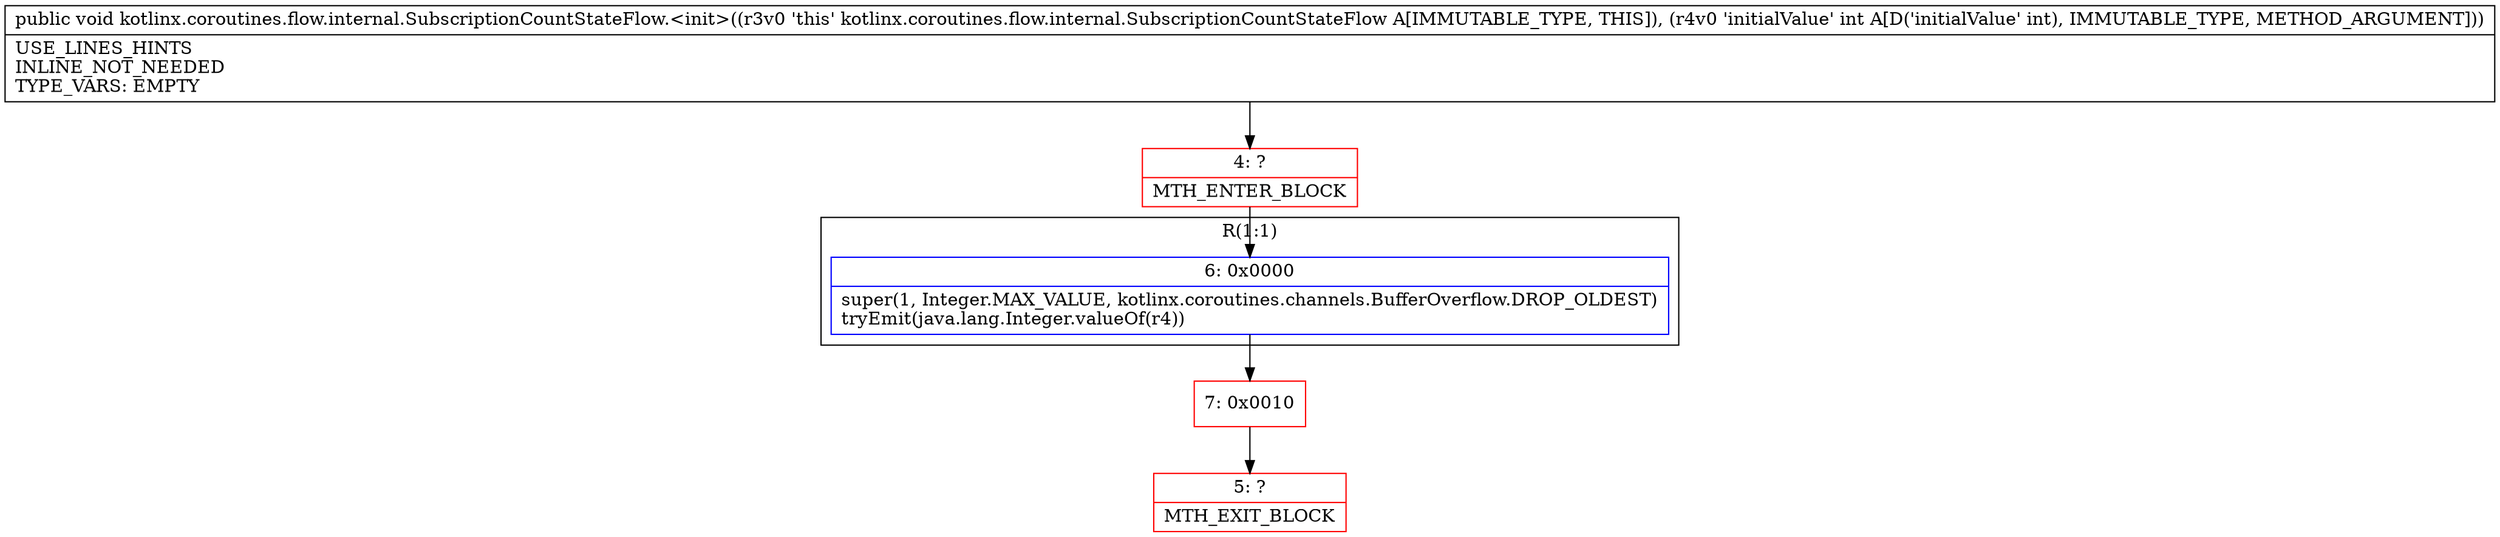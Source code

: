 digraph "CFG forkotlinx.coroutines.flow.internal.SubscriptionCountStateFlow.\<init\>(I)V" {
subgraph cluster_Region_125269434 {
label = "R(1:1)";
node [shape=record,color=blue];
Node_6 [shape=record,label="{6\:\ 0x0000|super(1, Integer.MAX_VALUE, kotlinx.coroutines.channels.BufferOverflow.DROP_OLDEST)\ltryEmit(java.lang.Integer.valueOf(r4))\l}"];
}
Node_4 [shape=record,color=red,label="{4\:\ ?|MTH_ENTER_BLOCK\l}"];
Node_7 [shape=record,color=red,label="{7\:\ 0x0010}"];
Node_5 [shape=record,color=red,label="{5\:\ ?|MTH_EXIT_BLOCK\l}"];
MethodNode[shape=record,label="{public void kotlinx.coroutines.flow.internal.SubscriptionCountStateFlow.\<init\>((r3v0 'this' kotlinx.coroutines.flow.internal.SubscriptionCountStateFlow A[IMMUTABLE_TYPE, THIS]), (r4v0 'initialValue' int A[D('initialValue' int), IMMUTABLE_TYPE, METHOD_ARGUMENT]))  | USE_LINES_HINTS\lINLINE_NOT_NEEDED\lTYPE_VARS: EMPTY\l}"];
MethodNode -> Node_4;Node_6 -> Node_7;
Node_4 -> Node_6;
Node_7 -> Node_5;
}

